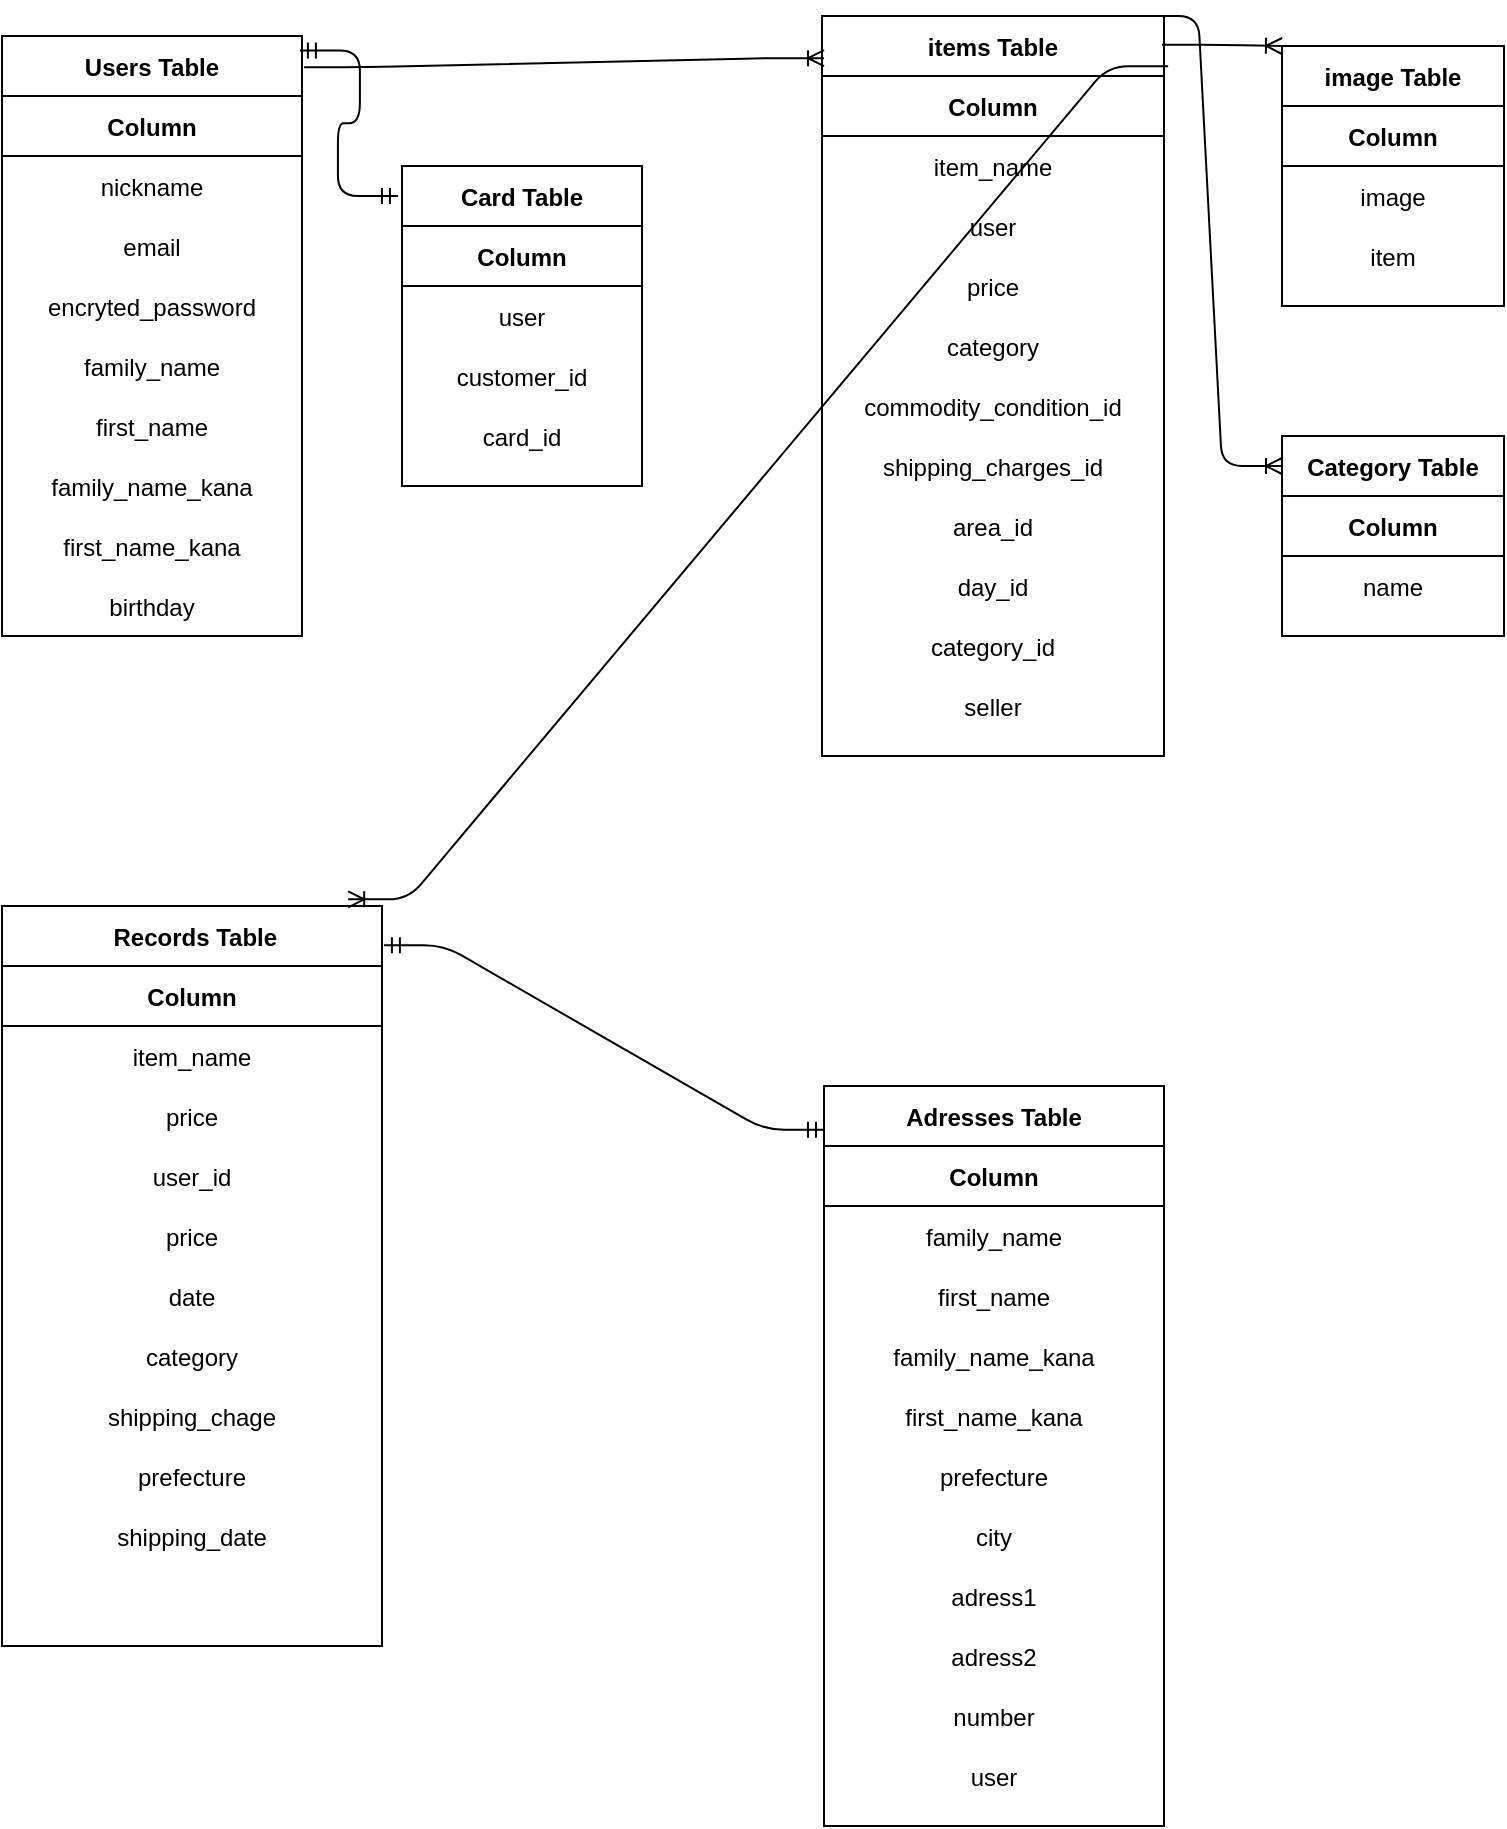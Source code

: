 <mxfile>
    <diagram id="PiIFHWH3_MtWsfshA156" name="ページ1">
        <mxGraphModel dx="924" dy="680" grid="1" gridSize="10" guides="1" tooltips="1" connect="1" arrows="1" fold="1" page="1" pageScale="1" pageWidth="827" pageHeight="1169" math="0" shadow="0">
            <root>
                <mxCell id="0"/>
                <mxCell id="1" parent="0"/>
                <mxCell id="56" value="Users Table" style="shape=table;startSize=30;container=1;collapsible=1;childLayout=tableLayout;fixedRows=1;rowLines=0;fontStyle=1;align=center;resizeLast=1;labelBorderColor=none;" parent="1" vertex="1">
                    <mxGeometry x="50" y="75" width="150" height="300" as="geometry"/>
                </mxCell>
                <mxCell id="57" value="" style="shape=partialRectangle;collapsible=0;dropTarget=0;pointerEvents=0;fillColor=none;top=0;left=0;bottom=1;right=0;points=[[0,0.5],[1,0.5]];portConstraint=eastwest;labelBorderColor=none;" parent="56" vertex="1">
                    <mxGeometry y="30" width="150" height="30" as="geometry"/>
                </mxCell>
                <mxCell id="58" value="Column" style="shape=partialRectangle;connectable=0;fillColor=none;top=0;left=0;bottom=0;right=0;fontStyle=1;overflow=hidden;labelBorderColor=none;" parent="57" vertex="1">
                    <mxGeometry width="150" height="30" as="geometry">
                        <mxRectangle width="150" height="30" as="alternateBounds"/>
                    </mxGeometry>
                </mxCell>
                <mxCell id="60" value="" style="shape=partialRectangle;collapsible=0;dropTarget=0;pointerEvents=0;fillColor=none;top=0;left=0;bottom=0;right=0;points=[[0,0.5],[1,0.5]];portConstraint=eastwest;labelBorderColor=none;" parent="56" vertex="1">
                    <mxGeometry y="60" width="150" height="30" as="geometry"/>
                </mxCell>
                <mxCell id="61" value="nickname" style="shape=partialRectangle;connectable=0;fillColor=none;top=0;left=0;bottom=0;right=0;editable=1;overflow=hidden;labelBorderColor=none;" parent="60" vertex="1">
                    <mxGeometry width="150" height="30" as="geometry">
                        <mxRectangle width="150" height="30" as="alternateBounds"/>
                    </mxGeometry>
                </mxCell>
                <mxCell id="63" value="" style="shape=partialRectangle;collapsible=0;dropTarget=0;pointerEvents=0;fillColor=none;top=0;left=0;bottom=0;right=0;points=[[0,0.5],[1,0.5]];portConstraint=eastwest;labelBorderColor=none;" parent="56" vertex="1">
                    <mxGeometry y="90" width="150" height="30" as="geometry"/>
                </mxCell>
                <mxCell id="64" value="email" style="shape=partialRectangle;connectable=0;fillColor=none;top=0;left=0;bottom=0;right=0;editable=1;overflow=hidden;labelBorderColor=none;" parent="63" vertex="1">
                    <mxGeometry width="150" height="30" as="geometry">
                        <mxRectangle width="150" height="30" as="alternateBounds"/>
                    </mxGeometry>
                </mxCell>
                <mxCell id="66" value="" style="shape=partialRectangle;collapsible=0;dropTarget=0;pointerEvents=0;fillColor=none;top=0;left=0;bottom=0;right=0;points=[[0,0.5],[1,0.5]];portConstraint=eastwest;labelBorderColor=none;" parent="56" vertex="1">
                    <mxGeometry y="120" width="150" height="30" as="geometry"/>
                </mxCell>
                <mxCell id="67" value="encryted_password" style="shape=partialRectangle;connectable=0;fillColor=none;top=0;left=0;bottom=0;right=0;editable=1;overflow=hidden;labelBorderColor=none;" parent="66" vertex="1">
                    <mxGeometry width="150" height="30" as="geometry">
                        <mxRectangle width="150" height="30" as="alternateBounds"/>
                    </mxGeometry>
                </mxCell>
                <mxCell id="71" style="shape=partialRectangle;collapsible=0;dropTarget=0;pointerEvents=0;fillColor=none;top=0;left=0;bottom=0;right=0;points=[[0,0.5],[1,0.5]];portConstraint=eastwest;labelBorderColor=none;" parent="56" vertex="1">
                    <mxGeometry y="150" width="150" height="30" as="geometry"/>
                </mxCell>
                <mxCell id="72" value="family_name" style="shape=partialRectangle;connectable=0;fillColor=none;top=0;left=0;bottom=0;right=0;editable=1;overflow=hidden;labelBorderColor=none;" parent="71" vertex="1">
                    <mxGeometry width="150" height="30" as="geometry">
                        <mxRectangle width="150" height="30" as="alternateBounds"/>
                    </mxGeometry>
                </mxCell>
                <mxCell id="73" style="shape=partialRectangle;collapsible=0;dropTarget=0;pointerEvents=0;fillColor=none;top=0;left=0;bottom=0;right=0;points=[[0,0.5],[1,0.5]];portConstraint=eastwest;labelBorderColor=none;" parent="56" vertex="1">
                    <mxGeometry y="180" width="150" height="30" as="geometry"/>
                </mxCell>
                <mxCell id="74" value="first_name" style="shape=partialRectangle;connectable=0;fillColor=none;top=0;left=0;bottom=0;right=0;editable=1;overflow=hidden;labelBorderColor=none;" parent="73" vertex="1">
                    <mxGeometry width="150" height="30" as="geometry">
                        <mxRectangle width="150" height="30" as="alternateBounds"/>
                    </mxGeometry>
                </mxCell>
                <mxCell id="75" style="shape=partialRectangle;collapsible=0;dropTarget=0;pointerEvents=0;fillColor=none;top=0;left=0;bottom=0;right=0;points=[[0,0.5],[1,0.5]];portConstraint=eastwest;labelBorderColor=none;" parent="56" vertex="1">
                    <mxGeometry y="210" width="150" height="30" as="geometry"/>
                </mxCell>
                <mxCell id="76" value="family_name_kana" style="shape=partialRectangle;connectable=0;fillColor=none;top=0;left=0;bottom=0;right=0;editable=1;overflow=hidden;labelBorderColor=none;" parent="75" vertex="1">
                    <mxGeometry width="150" height="30" as="geometry">
                        <mxRectangle width="150" height="30" as="alternateBounds"/>
                    </mxGeometry>
                </mxCell>
                <mxCell id="77" style="shape=partialRectangle;collapsible=0;dropTarget=0;pointerEvents=0;fillColor=none;top=0;left=0;bottom=0;right=0;points=[[0,0.5],[1,0.5]];portConstraint=eastwest;labelBorderColor=none;" parent="56" vertex="1">
                    <mxGeometry y="240" width="150" height="30" as="geometry"/>
                </mxCell>
                <mxCell id="78" value="first_name_kana" style="shape=partialRectangle;connectable=0;fillColor=none;top=0;left=0;bottom=0;right=0;editable=1;overflow=hidden;labelBorderColor=none;" parent="77" vertex="1">
                    <mxGeometry width="150" height="30" as="geometry">
                        <mxRectangle width="150" height="30" as="alternateBounds"/>
                    </mxGeometry>
                </mxCell>
                <mxCell id="79" style="shape=partialRectangle;collapsible=0;dropTarget=0;pointerEvents=0;fillColor=none;top=0;left=0;bottom=0;right=0;points=[[0,0.5],[1,0.5]];portConstraint=eastwest;labelBorderColor=none;" parent="56" vertex="1">
                    <mxGeometry y="270" width="150" height="30" as="geometry"/>
                </mxCell>
                <mxCell id="80" value="birthday" style="shape=partialRectangle;connectable=0;fillColor=none;top=0;left=0;bottom=0;right=0;editable=1;overflow=hidden;labelBorderColor=none;" parent="79" vertex="1">
                    <mxGeometry width="150" height="30" as="geometry">
                        <mxRectangle width="150" height="30" as="alternateBounds"/>
                    </mxGeometry>
                </mxCell>
                <mxCell id="85" value="items Table" style="shape=table;startSize=30;container=1;collapsible=1;childLayout=tableLayout;fixedRows=1;rowLines=0;fontStyle=1;align=center;resizeLast=1;labelBorderColor=none;" parent="1" vertex="1">
                    <mxGeometry x="460" y="65" width="171" height="370" as="geometry"/>
                </mxCell>
                <mxCell id="86" value="" style="shape=partialRectangle;collapsible=0;dropTarget=0;pointerEvents=0;fillColor=none;top=0;left=0;bottom=1;right=0;points=[[0,0.5],[1,0.5]];portConstraint=eastwest;labelBorderColor=none;" parent="85" vertex="1">
                    <mxGeometry y="30" width="171" height="30" as="geometry"/>
                </mxCell>
                <mxCell id="87" value="Column" style="shape=partialRectangle;connectable=0;fillColor=none;top=0;left=0;bottom=0;right=0;fontStyle=1;overflow=hidden;labelBorderColor=none;" parent="86" vertex="1">
                    <mxGeometry width="171" height="30" as="geometry">
                        <mxRectangle width="171" height="30" as="alternateBounds"/>
                    </mxGeometry>
                </mxCell>
                <mxCell id="89" value="" style="shape=partialRectangle;collapsible=0;dropTarget=0;pointerEvents=0;fillColor=none;top=0;left=0;bottom=0;right=0;points=[[0,0.5],[1,0.5]];portConstraint=eastwest;labelBorderColor=none;" parent="85" vertex="1">
                    <mxGeometry y="60" width="171" height="30" as="geometry"/>
                </mxCell>
                <mxCell id="90" value="item_name" style="shape=partialRectangle;connectable=0;fillColor=none;top=0;left=0;bottom=0;right=0;editable=1;overflow=hidden;labelBorderColor=none;" parent="89" vertex="1">
                    <mxGeometry width="171" height="30" as="geometry">
                        <mxRectangle width="171" height="30" as="alternateBounds"/>
                    </mxGeometry>
                </mxCell>
                <mxCell id="92" value="" style="shape=partialRectangle;collapsible=0;dropTarget=0;pointerEvents=0;fillColor=none;top=0;left=0;bottom=0;right=0;points=[[0,0.5],[1,0.5]];portConstraint=eastwest;labelBorderColor=none;" parent="85" vertex="1">
                    <mxGeometry y="90" width="171" height="30" as="geometry"/>
                </mxCell>
                <mxCell id="93" value="user" style="shape=partialRectangle;connectable=0;fillColor=none;top=0;left=0;bottom=0;right=0;editable=1;overflow=hidden;labelBorderColor=none;" parent="92" vertex="1">
                    <mxGeometry width="171" height="30" as="geometry">
                        <mxRectangle width="171" height="30" as="alternateBounds"/>
                    </mxGeometry>
                </mxCell>
                <mxCell id="95" value="" style="shape=partialRectangle;collapsible=0;dropTarget=0;pointerEvents=0;fillColor=none;top=0;left=0;bottom=0;right=0;points=[[0,0.5],[1,0.5]];portConstraint=eastwest;labelBorderColor=none;" parent="85" vertex="1">
                    <mxGeometry y="120" width="171" height="30" as="geometry"/>
                </mxCell>
                <mxCell id="96" value="price" style="shape=partialRectangle;connectable=0;fillColor=none;top=0;left=0;bottom=0;right=0;editable=1;overflow=hidden;labelBorderColor=none;" parent="95" vertex="1">
                    <mxGeometry width="171" height="30" as="geometry">
                        <mxRectangle width="171" height="30" as="alternateBounds"/>
                    </mxGeometry>
                </mxCell>
                <mxCell id="98" style="shape=partialRectangle;collapsible=0;dropTarget=0;pointerEvents=0;fillColor=none;top=0;left=0;bottom=0;right=0;points=[[0,0.5],[1,0.5]];portConstraint=eastwest;labelBorderColor=none;" parent="85" vertex="1">
                    <mxGeometry y="150" width="171" height="30" as="geometry"/>
                </mxCell>
                <mxCell id="99" value="category" style="shape=partialRectangle;connectable=0;fillColor=none;top=0;left=0;bottom=0;right=0;editable=1;overflow=hidden;labelBorderColor=none;" parent="98" vertex="1">
                    <mxGeometry width="171" height="30" as="geometry">
                        <mxRectangle width="171" height="30" as="alternateBounds"/>
                    </mxGeometry>
                </mxCell>
                <mxCell id="100" style="shape=partialRectangle;collapsible=0;dropTarget=0;pointerEvents=0;fillColor=none;top=0;left=0;bottom=0;right=0;points=[[0,0.5],[1,0.5]];portConstraint=eastwest;labelBorderColor=none;" parent="85" vertex="1">
                    <mxGeometry y="180" width="171" height="30" as="geometry"/>
                </mxCell>
                <mxCell id="101" value="commodity_condition_id" style="shape=partialRectangle;connectable=0;fillColor=none;top=0;left=0;bottom=0;right=0;editable=1;overflow=hidden;labelBorderColor=none;" parent="100" vertex="1">
                    <mxGeometry width="171" height="30" as="geometry">
                        <mxRectangle width="171" height="30" as="alternateBounds"/>
                    </mxGeometry>
                </mxCell>
                <mxCell id="227" style="shape=partialRectangle;collapsible=0;dropTarget=0;pointerEvents=0;fillColor=none;top=0;left=0;bottom=0;right=0;points=[[0,0.5],[1,0.5]];portConstraint=eastwest;labelBorderColor=none;" parent="85" vertex="1">
                    <mxGeometry y="210" width="171" height="30" as="geometry"/>
                </mxCell>
                <mxCell id="228" value="shipping_charges_id" style="shape=partialRectangle;connectable=0;fillColor=none;top=0;left=0;bottom=0;right=0;editable=1;overflow=hidden;labelBorderColor=none;" parent="227" vertex="1">
                    <mxGeometry width="171" height="30" as="geometry">
                        <mxRectangle width="171" height="30" as="alternateBounds"/>
                    </mxGeometry>
                </mxCell>
                <mxCell id="106" style="shape=partialRectangle;collapsible=0;dropTarget=0;pointerEvents=0;fillColor=none;top=0;left=0;bottom=0;right=0;points=[[0,0.5],[1,0.5]];portConstraint=eastwest;labelBorderColor=none;" parent="85" vertex="1">
                    <mxGeometry y="240" width="171" height="30" as="geometry"/>
                </mxCell>
                <mxCell id="107" value="area_id" style="shape=partialRectangle;connectable=0;fillColor=none;top=0;left=0;bottom=0;right=0;editable=1;overflow=hidden;labelBorderColor=none;" parent="106" vertex="1">
                    <mxGeometry width="171" height="30" as="geometry">
                        <mxRectangle width="171" height="30" as="alternateBounds"/>
                    </mxGeometry>
                </mxCell>
                <mxCell id="169" style="shape=partialRectangle;collapsible=0;dropTarget=0;pointerEvents=0;fillColor=none;top=0;left=0;bottom=0;right=0;points=[[0,0.5],[1,0.5]];portConstraint=eastwest;labelBorderColor=none;" parent="85" vertex="1">
                    <mxGeometry y="270" width="171" height="30" as="geometry"/>
                </mxCell>
                <mxCell id="170" value="day_id" style="shape=partialRectangle;connectable=0;fillColor=none;top=0;left=0;bottom=0;right=0;editable=1;overflow=hidden;labelBorderColor=none;" parent="169" vertex="1">
                    <mxGeometry width="171" height="30" as="geometry">
                        <mxRectangle width="171" height="30" as="alternateBounds"/>
                    </mxGeometry>
                </mxCell>
                <mxCell id="229" style="shape=partialRectangle;collapsible=0;dropTarget=0;pointerEvents=0;fillColor=none;top=0;left=0;bottom=0;right=0;points=[[0,0.5],[1,0.5]];portConstraint=eastwest;labelBorderColor=none;" parent="85" vertex="1">
                    <mxGeometry y="300" width="171" height="30" as="geometry"/>
                </mxCell>
                <mxCell id="230" value="category_id" style="shape=partialRectangle;connectable=0;fillColor=none;top=0;left=0;bottom=0;right=0;editable=1;overflow=hidden;labelBorderColor=none;" parent="229" vertex="1">
                    <mxGeometry width="171" height="30" as="geometry">
                        <mxRectangle width="171" height="30" as="alternateBounds"/>
                    </mxGeometry>
                </mxCell>
                <mxCell id="231" style="shape=partialRectangle;collapsible=0;dropTarget=0;pointerEvents=0;fillColor=none;top=0;left=0;bottom=0;right=0;points=[[0,0.5],[1,0.5]];portConstraint=eastwest;labelBorderColor=none;" parent="85" vertex="1">
                    <mxGeometry y="330" width="171" height="30" as="geometry"/>
                </mxCell>
                <mxCell id="232" value="seller" style="shape=partialRectangle;connectable=0;fillColor=none;top=0;left=0;bottom=0;right=0;editable=1;overflow=hidden;labelBorderColor=none;" parent="231" vertex="1">
                    <mxGeometry width="171" height="30" as="geometry">
                        <mxRectangle width="171" height="30" as="alternateBounds"/>
                    </mxGeometry>
                </mxCell>
                <mxCell id="108" value=" Records Table" style="shape=table;startSize=30;container=1;collapsible=1;childLayout=tableLayout;fixedRows=1;rowLines=0;fontStyle=1;align=center;resizeLast=1;labelBorderColor=none;" parent="1" vertex="1">
                    <mxGeometry x="50" y="510" width="190" height="370" as="geometry"/>
                </mxCell>
                <mxCell id="109" value="" style="shape=partialRectangle;collapsible=0;dropTarget=0;pointerEvents=0;fillColor=none;top=0;left=0;bottom=1;right=0;points=[[0,0.5],[1,0.5]];portConstraint=eastwest;labelBorderColor=none;" parent="108" vertex="1">
                    <mxGeometry y="30" width="190" height="30" as="geometry"/>
                </mxCell>
                <mxCell id="110" value="Column" style="shape=partialRectangle;connectable=0;fillColor=none;top=0;left=0;bottom=0;right=0;fontStyle=1;overflow=hidden;labelBorderColor=none;" parent="109" vertex="1">
                    <mxGeometry width="190" height="30" as="geometry">
                        <mxRectangle width="190" height="30" as="alternateBounds"/>
                    </mxGeometry>
                </mxCell>
                <mxCell id="112" value="" style="shape=partialRectangle;collapsible=0;dropTarget=0;pointerEvents=0;fillColor=none;top=0;left=0;bottom=0;right=0;points=[[0,0.5],[1,0.5]];portConstraint=eastwest;labelBorderColor=none;" parent="108" vertex="1">
                    <mxGeometry y="60" width="190" height="30" as="geometry"/>
                </mxCell>
                <mxCell id="113" value="item_name" style="shape=partialRectangle;connectable=0;fillColor=none;top=0;left=0;bottom=0;right=0;editable=1;overflow=hidden;labelBorderColor=none;" parent="112" vertex="1">
                    <mxGeometry width="190" height="30" as="geometry">
                        <mxRectangle width="190" height="30" as="alternateBounds"/>
                    </mxGeometry>
                </mxCell>
                <mxCell id="115" value="" style="shape=partialRectangle;collapsible=0;dropTarget=0;pointerEvents=0;fillColor=none;top=0;left=0;bottom=0;right=0;points=[[0,0.5],[1,0.5]];portConstraint=eastwest;labelBorderColor=none;" parent="108" vertex="1">
                    <mxGeometry y="90" width="190" height="30" as="geometry"/>
                </mxCell>
                <mxCell id="116" value="price" style="shape=partialRectangle;connectable=0;fillColor=none;top=0;left=0;bottom=0;right=0;editable=1;overflow=hidden;labelBorderColor=none;" parent="115" vertex="1">
                    <mxGeometry width="190" height="30" as="geometry">
                        <mxRectangle width="190" height="30" as="alternateBounds"/>
                    </mxGeometry>
                </mxCell>
                <mxCell id="118" value="" style="shape=partialRectangle;collapsible=0;dropTarget=0;pointerEvents=0;fillColor=none;top=0;left=0;bottom=0;right=0;points=[[0,0.5],[1,0.5]];portConstraint=eastwest;labelBorderColor=none;" parent="108" vertex="1">
                    <mxGeometry y="120" width="190" height="30" as="geometry"/>
                </mxCell>
                <mxCell id="119" value="user_id" style="shape=partialRectangle;connectable=0;fillColor=none;top=0;left=0;bottom=0;right=0;editable=1;overflow=hidden;labelBorderColor=none;" parent="118" vertex="1">
                    <mxGeometry width="190" height="30" as="geometry">
                        <mxRectangle width="190" height="30" as="alternateBounds"/>
                    </mxGeometry>
                </mxCell>
                <mxCell id="193" style="shape=partialRectangle;collapsible=0;dropTarget=0;pointerEvents=0;fillColor=none;top=0;left=0;bottom=0;right=0;points=[[0,0.5],[1,0.5]];portConstraint=eastwest;labelBorderColor=none;" parent="108" vertex="1">
                    <mxGeometry y="150" width="190" height="30" as="geometry"/>
                </mxCell>
                <mxCell id="194" value="price" style="shape=partialRectangle;connectable=0;fillColor=none;top=0;left=0;bottom=0;right=0;editable=1;overflow=hidden;labelBorderColor=none;" parent="193" vertex="1">
                    <mxGeometry width="190" height="30" as="geometry">
                        <mxRectangle width="190" height="30" as="alternateBounds"/>
                    </mxGeometry>
                </mxCell>
                <mxCell id="125" style="shape=partialRectangle;collapsible=0;dropTarget=0;pointerEvents=0;fillColor=none;top=0;left=0;bottom=0;right=0;points=[[0,0.5],[1,0.5]];portConstraint=eastwest;labelBorderColor=none;" parent="108" vertex="1">
                    <mxGeometry y="180" width="190" height="30" as="geometry"/>
                </mxCell>
                <mxCell id="126" value="date" style="shape=partialRectangle;connectable=0;fillColor=none;top=0;left=0;bottom=0;right=0;editable=1;overflow=hidden;labelBorderColor=none;" parent="125" vertex="1">
                    <mxGeometry width="190" height="30" as="geometry">
                        <mxRectangle width="190" height="30" as="alternateBounds"/>
                    </mxGeometry>
                </mxCell>
                <mxCell id="128" style="shape=partialRectangle;collapsible=0;dropTarget=0;pointerEvents=0;fillColor=none;top=0;left=0;bottom=0;right=0;points=[[0,0.5],[1,0.5]];portConstraint=eastwest;labelBorderColor=none;" parent="108" vertex="1">
                    <mxGeometry y="210" width="190" height="30" as="geometry"/>
                </mxCell>
                <mxCell id="129" value="category" style="shape=partialRectangle;connectable=0;fillColor=none;top=0;left=0;bottom=0;right=0;editable=1;overflow=hidden;labelBorderColor=none;" parent="128" vertex="1">
                    <mxGeometry width="190" height="30" as="geometry">
                        <mxRectangle width="190" height="30" as="alternateBounds"/>
                    </mxGeometry>
                </mxCell>
                <mxCell id="130" style="shape=partialRectangle;collapsible=0;dropTarget=0;pointerEvents=0;fillColor=none;top=0;left=0;bottom=0;right=0;points=[[0,0.5],[1,0.5]];portConstraint=eastwest;labelBorderColor=none;" parent="108" vertex="1">
                    <mxGeometry y="240" width="190" height="30" as="geometry"/>
                </mxCell>
                <mxCell id="131" value="shipping_chage" style="shape=partialRectangle;connectable=0;fillColor=none;top=0;left=0;bottom=0;right=0;editable=1;overflow=hidden;labelBorderColor=none;" parent="130" vertex="1">
                    <mxGeometry width="190" height="30" as="geometry">
                        <mxRectangle width="190" height="30" as="alternateBounds"/>
                    </mxGeometry>
                </mxCell>
                <mxCell id="132" style="shape=partialRectangle;collapsible=0;dropTarget=0;pointerEvents=0;fillColor=none;top=0;left=0;bottom=0;right=0;points=[[0,0.5],[1,0.5]];portConstraint=eastwest;labelBorderColor=none;" parent="108" vertex="1">
                    <mxGeometry y="270" width="190" height="30" as="geometry"/>
                </mxCell>
                <mxCell id="133" value="prefecture" style="shape=partialRectangle;connectable=0;fillColor=none;top=0;left=0;bottom=0;right=0;editable=1;overflow=hidden;labelBorderColor=none;" parent="132" vertex="1">
                    <mxGeometry width="190" height="30" as="geometry">
                        <mxRectangle width="190" height="30" as="alternateBounds"/>
                    </mxGeometry>
                </mxCell>
                <mxCell id="134" style="shape=partialRectangle;collapsible=0;dropTarget=0;pointerEvents=0;fillColor=none;top=0;left=0;bottom=0;right=0;points=[[0,0.5],[1,0.5]];portConstraint=eastwest;labelBorderColor=none;" parent="108" vertex="1">
                    <mxGeometry y="300" width="190" height="30" as="geometry"/>
                </mxCell>
                <mxCell id="135" value="shipping_date" style="shape=partialRectangle;connectable=0;fillColor=none;top=0;left=0;bottom=0;right=0;editable=1;overflow=hidden;labelBorderColor=none;" parent="134" vertex="1">
                    <mxGeometry width="190" height="30" as="geometry">
                        <mxRectangle width="190" height="30" as="alternateBounds"/>
                    </mxGeometry>
                </mxCell>
                <mxCell id="136" style="shape=partialRectangle;collapsible=0;dropTarget=0;pointerEvents=0;fillColor=none;top=0;left=0;bottom=0;right=0;points=[[0,0.5],[1,0.5]];portConstraint=eastwest;labelBorderColor=none;" parent="108" vertex="1">
                    <mxGeometry y="330" width="190" height="30" as="geometry"/>
                </mxCell>
                <mxCell id="137" style="shape=partialRectangle;connectable=0;fillColor=none;top=0;left=0;bottom=0;right=0;editable=1;overflow=hidden;labelBorderColor=none;" parent="136" vertex="1">
                    <mxGeometry width="190" height="30" as="geometry">
                        <mxRectangle width="190" height="30" as="alternateBounds"/>
                    </mxGeometry>
                </mxCell>
                <mxCell id="138" value="Adresses Table" style="shape=table;startSize=30;container=1;collapsible=1;childLayout=tableLayout;fixedRows=1;rowLines=0;fontStyle=1;align=center;resizeLast=1;labelBorderColor=none;" parent="1" vertex="1">
                    <mxGeometry x="461" y="600" width="170" height="370" as="geometry"/>
                </mxCell>
                <mxCell id="139" value="" style="shape=partialRectangle;collapsible=0;dropTarget=0;pointerEvents=0;fillColor=none;top=0;left=0;bottom=1;right=0;points=[[0,0.5],[1,0.5]];portConstraint=eastwest;labelBorderColor=none;" parent="138" vertex="1">
                    <mxGeometry y="30" width="170" height="30" as="geometry"/>
                </mxCell>
                <mxCell id="140" value="Column" style="shape=partialRectangle;connectable=0;fillColor=none;top=0;left=0;bottom=0;right=0;fontStyle=1;overflow=hidden;labelBorderColor=none;" parent="139" vertex="1">
                    <mxGeometry width="170" height="30" as="geometry">
                        <mxRectangle width="170" height="30" as="alternateBounds"/>
                    </mxGeometry>
                </mxCell>
                <mxCell id="142" value="" style="shape=partialRectangle;collapsible=0;dropTarget=0;pointerEvents=0;fillColor=none;top=0;left=0;bottom=0;right=0;points=[[0,0.5],[1,0.5]];portConstraint=eastwest;labelBorderColor=none;" parent="138" vertex="1">
                    <mxGeometry y="60" width="170" height="30" as="geometry"/>
                </mxCell>
                <mxCell id="143" value="family_name" style="shape=partialRectangle;connectable=0;fillColor=none;top=0;left=0;bottom=0;right=0;editable=1;overflow=hidden;labelBorderColor=none;" parent="142" vertex="1">
                    <mxGeometry width="170" height="30" as="geometry">
                        <mxRectangle width="170" height="30" as="alternateBounds"/>
                    </mxGeometry>
                </mxCell>
                <mxCell id="145" value="" style="shape=partialRectangle;collapsible=0;dropTarget=0;pointerEvents=0;fillColor=none;top=0;left=0;bottom=0;right=0;points=[[0,0.5],[1,0.5]];portConstraint=eastwest;labelBorderColor=none;" parent="138" vertex="1">
                    <mxGeometry y="90" width="170" height="30" as="geometry"/>
                </mxCell>
                <mxCell id="146" value="first_name" style="shape=partialRectangle;connectable=0;fillColor=none;top=0;left=0;bottom=0;right=0;editable=1;overflow=hidden;labelBorderColor=none;" parent="145" vertex="1">
                    <mxGeometry width="170" height="30" as="geometry">
                        <mxRectangle width="170" height="30" as="alternateBounds"/>
                    </mxGeometry>
                </mxCell>
                <mxCell id="148" value="" style="shape=partialRectangle;collapsible=0;dropTarget=0;pointerEvents=0;fillColor=none;top=0;left=0;bottom=0;right=0;points=[[0,0.5],[1,0.5]];portConstraint=eastwest;labelBorderColor=none;" parent="138" vertex="1">
                    <mxGeometry y="120" width="170" height="30" as="geometry"/>
                </mxCell>
                <mxCell id="149" value="family_name_kana" style="shape=partialRectangle;connectable=0;fillColor=none;top=0;left=0;bottom=0;right=0;editable=1;overflow=hidden;labelBorderColor=none;" parent="148" vertex="1">
                    <mxGeometry width="170" height="30" as="geometry">
                        <mxRectangle width="170" height="30" as="alternateBounds"/>
                    </mxGeometry>
                </mxCell>
                <mxCell id="155" style="shape=partialRectangle;collapsible=0;dropTarget=0;pointerEvents=0;fillColor=none;top=0;left=0;bottom=0;right=0;points=[[0,0.5],[1,0.5]];portConstraint=eastwest;labelBorderColor=none;" parent="138" vertex="1">
                    <mxGeometry y="150" width="170" height="30" as="geometry"/>
                </mxCell>
                <mxCell id="156" value="first_name_kana" style="shape=partialRectangle;connectable=0;fillColor=none;top=0;left=0;bottom=0;right=0;editable=1;overflow=hidden;labelBorderColor=none;" parent="155" vertex="1">
                    <mxGeometry width="170" height="30" as="geometry">
                        <mxRectangle width="170" height="30" as="alternateBounds"/>
                    </mxGeometry>
                </mxCell>
                <mxCell id="157" style="shape=partialRectangle;collapsible=0;dropTarget=0;pointerEvents=0;fillColor=none;top=0;left=0;bottom=0;right=0;points=[[0,0.5],[1,0.5]];portConstraint=eastwest;labelBorderColor=none;" parent="138" vertex="1">
                    <mxGeometry y="180" width="170" height="30" as="geometry"/>
                </mxCell>
                <mxCell id="158" value="prefecture" style="shape=partialRectangle;connectable=0;fillColor=none;top=0;left=0;bottom=0;right=0;editable=1;overflow=hidden;labelBorderColor=none;" parent="157" vertex="1">
                    <mxGeometry width="170" height="30" as="geometry">
                        <mxRectangle width="170" height="30" as="alternateBounds"/>
                    </mxGeometry>
                </mxCell>
                <mxCell id="159" style="shape=partialRectangle;collapsible=0;dropTarget=0;pointerEvents=0;fillColor=none;top=0;left=0;bottom=0;right=0;points=[[0,0.5],[1,0.5]];portConstraint=eastwest;labelBorderColor=none;" parent="138" vertex="1">
                    <mxGeometry y="210" width="170" height="30" as="geometry"/>
                </mxCell>
                <mxCell id="160" value="city" style="shape=partialRectangle;connectable=0;fillColor=none;top=0;left=0;bottom=0;right=0;editable=1;overflow=hidden;labelBorderColor=none;" parent="159" vertex="1">
                    <mxGeometry width="170" height="30" as="geometry">
                        <mxRectangle width="170" height="30" as="alternateBounds"/>
                    </mxGeometry>
                </mxCell>
                <mxCell id="161" style="shape=partialRectangle;collapsible=0;dropTarget=0;pointerEvents=0;fillColor=none;top=0;left=0;bottom=0;right=0;points=[[0,0.5],[1,0.5]];portConstraint=eastwest;labelBorderColor=none;" parent="138" vertex="1">
                    <mxGeometry y="240" width="170" height="30" as="geometry"/>
                </mxCell>
                <mxCell id="162" value="adress1" style="shape=partialRectangle;connectable=0;fillColor=none;top=0;left=0;bottom=0;right=0;editable=1;overflow=hidden;labelBorderColor=none;" parent="161" vertex="1">
                    <mxGeometry width="170" height="30" as="geometry">
                        <mxRectangle width="170" height="30" as="alternateBounds"/>
                    </mxGeometry>
                </mxCell>
                <mxCell id="163" style="shape=partialRectangle;collapsible=0;dropTarget=0;pointerEvents=0;fillColor=none;top=0;left=0;bottom=0;right=0;points=[[0,0.5],[1,0.5]];portConstraint=eastwest;labelBorderColor=none;" parent="138" vertex="1">
                    <mxGeometry y="270" width="170" height="30" as="geometry"/>
                </mxCell>
                <mxCell id="164" value="adress2" style="shape=partialRectangle;connectable=0;fillColor=none;top=0;left=0;bottom=0;right=0;editable=1;overflow=hidden;labelBorderColor=none;" parent="163" vertex="1">
                    <mxGeometry width="170" height="30" as="geometry">
                        <mxRectangle width="170" height="30" as="alternateBounds"/>
                    </mxGeometry>
                </mxCell>
                <mxCell id="165" style="shape=partialRectangle;collapsible=0;dropTarget=0;pointerEvents=0;fillColor=none;top=0;left=0;bottom=0;right=0;points=[[0,0.5],[1,0.5]];portConstraint=eastwest;labelBorderColor=none;" parent="138" vertex="1">
                    <mxGeometry y="300" width="170" height="30" as="geometry"/>
                </mxCell>
                <mxCell id="166" value="number" style="shape=partialRectangle;connectable=0;fillColor=none;top=0;left=0;bottom=0;right=0;editable=1;overflow=hidden;labelBorderColor=none;" parent="165" vertex="1">
                    <mxGeometry width="170" height="30" as="geometry">
                        <mxRectangle width="170" height="30" as="alternateBounds"/>
                    </mxGeometry>
                </mxCell>
                <mxCell id="195" style="shape=partialRectangle;collapsible=0;dropTarget=0;pointerEvents=0;fillColor=none;top=0;left=0;bottom=0;right=0;points=[[0,0.5],[1,0.5]];portConstraint=eastwest;labelBorderColor=none;" parent="138" vertex="1">
                    <mxGeometry y="330" width="170" height="30" as="geometry"/>
                </mxCell>
                <mxCell id="196" value="user" style="shape=partialRectangle;connectable=0;fillColor=none;top=0;left=0;bottom=0;right=0;editable=1;overflow=hidden;labelBorderColor=none;" parent="195" vertex="1">
                    <mxGeometry width="170" height="30" as="geometry">
                        <mxRectangle width="170" height="30" as="alternateBounds"/>
                    </mxGeometry>
                </mxCell>
                <mxCell id="167" value="" style="edgeStyle=entityRelationEdgeStyle;fontSize=12;html=1;endArrow=ERoneToMany;exitX=1.007;exitY=0.052;exitDx=0;exitDy=0;exitPerimeter=0;entryX=0.006;entryY=0.057;entryDx=0;entryDy=0;entryPerimeter=0;" parent="1" source="56" target="85" edge="1">
                    <mxGeometry width="100" height="100" relative="1" as="geometry">
                        <mxPoint x="210" y="250" as="sourcePoint"/>
                        <mxPoint x="470" y="155" as="targetPoint"/>
                    </mxGeometry>
                </mxCell>
                <mxCell id="171" value="" style="edgeStyle=entityRelationEdgeStyle;fontSize=12;html=1;endArrow=ERmandOne;startArrow=ERmandOne;entryX=0;entryY=0.059;entryDx=0;entryDy=0;entryPerimeter=0;exitX=1.005;exitY=0.053;exitDx=0;exitDy=0;exitPerimeter=0;" parent="1" source="108" target="138" edge="1">
                    <mxGeometry width="100" height="100" relative="1" as="geometry">
                        <mxPoint x="274" y="570" as="sourcePoint"/>
                        <mxPoint x="410" y="560" as="targetPoint"/>
                    </mxGeometry>
                </mxCell>
                <mxCell id="174" value="" style="edgeStyle=entityRelationEdgeStyle;fontSize=12;html=1;endArrow=ERoneToMany;exitX=1.012;exitY=0.068;exitDx=0;exitDy=0;exitPerimeter=0;entryX=0.911;entryY=-0.009;entryDx=0;entryDy=0;entryPerimeter=0;" parent="1" source="85" target="108" edge="1">
                    <mxGeometry width="100" height="100" relative="1" as="geometry">
                        <mxPoint x="410" y="40" as="sourcePoint"/>
                        <mxPoint x="320" y="460" as="targetPoint"/>
                    </mxGeometry>
                </mxCell>
                <mxCell id="175" value="Card Table" style="shape=table;startSize=30;container=1;collapsible=1;childLayout=tableLayout;fixedRows=1;rowLines=0;fontStyle=1;align=center;resizeLast=1;labelBorderColor=none;" parent="1" vertex="1">
                    <mxGeometry x="250" y="140" width="120" height="160" as="geometry"/>
                </mxCell>
                <mxCell id="176" value="" style="shape=partialRectangle;collapsible=0;dropTarget=0;pointerEvents=0;fillColor=none;top=0;left=0;bottom=1;right=0;points=[[0,0.5],[1,0.5]];portConstraint=eastwest;labelBorderColor=none;" parent="175" vertex="1">
                    <mxGeometry y="30" width="120" height="30" as="geometry"/>
                </mxCell>
                <mxCell id="177" value="Column" style="shape=partialRectangle;connectable=0;fillColor=none;top=0;left=0;bottom=0;right=0;fontStyle=1;overflow=hidden;labelBorderColor=none;" parent="176" vertex="1">
                    <mxGeometry width="120" height="30" as="geometry">
                        <mxRectangle width="120" height="30" as="alternateBounds"/>
                    </mxGeometry>
                </mxCell>
                <mxCell id="179" value="" style="shape=partialRectangle;collapsible=0;dropTarget=0;pointerEvents=0;fillColor=none;top=0;left=0;bottom=0;right=0;points=[[0,0.5],[1,0.5]];portConstraint=eastwest;labelBorderColor=none;" parent="175" vertex="1">
                    <mxGeometry y="60" width="120" height="30" as="geometry"/>
                </mxCell>
                <mxCell id="180" value="user" style="shape=partialRectangle;connectable=0;fillColor=none;top=0;left=0;bottom=0;right=0;editable=1;overflow=hidden;labelBorderColor=none;" parent="179" vertex="1">
                    <mxGeometry width="120" height="30" as="geometry">
                        <mxRectangle width="120" height="30" as="alternateBounds"/>
                    </mxGeometry>
                </mxCell>
                <mxCell id="182" value="" style="shape=partialRectangle;collapsible=0;dropTarget=0;pointerEvents=0;fillColor=none;top=0;left=0;bottom=0;right=0;points=[[0,0.5],[1,0.5]];portConstraint=eastwest;labelBorderColor=none;" parent="175" vertex="1">
                    <mxGeometry y="90" width="120" height="30" as="geometry"/>
                </mxCell>
                <mxCell id="183" value="customer_id" style="shape=partialRectangle;connectable=0;fillColor=none;top=0;left=0;bottom=0;right=0;editable=1;overflow=hidden;labelBorderColor=none;" parent="182" vertex="1">
                    <mxGeometry width="120" height="30" as="geometry">
                        <mxRectangle width="120" height="30" as="alternateBounds"/>
                    </mxGeometry>
                </mxCell>
                <mxCell id="185" value="" style="shape=partialRectangle;collapsible=0;dropTarget=0;pointerEvents=0;fillColor=none;top=0;left=0;bottom=0;right=0;points=[[0,0.5],[1,0.5]];portConstraint=eastwest;labelBorderColor=none;" parent="175" vertex="1">
                    <mxGeometry y="120" width="120" height="30" as="geometry"/>
                </mxCell>
                <mxCell id="186" value="card_id" style="shape=partialRectangle;connectable=0;fillColor=none;top=0;left=0;bottom=0;right=0;editable=1;overflow=hidden;labelBorderColor=none;" parent="185" vertex="1">
                    <mxGeometry width="120" height="30" as="geometry">
                        <mxRectangle width="120" height="30" as="alternateBounds"/>
                    </mxGeometry>
                </mxCell>
                <mxCell id="192" value="" style="edgeStyle=entityRelationEdgeStyle;fontSize=12;html=1;endArrow=ERmandOne;startArrow=ERmandOne;exitX=0.993;exitY=0.024;exitDx=0;exitDy=0;exitPerimeter=0;entryX=-0.017;entryY=0.094;entryDx=0;entryDy=0;entryPerimeter=0;" parent="1" source="56" target="175" edge="1">
                    <mxGeometry width="100" height="100" relative="1" as="geometry">
                        <mxPoint x="314" y="330" as="sourcePoint"/>
                        <mxPoint x="414" y="230" as="targetPoint"/>
                    </mxGeometry>
                </mxCell>
                <mxCell id="197" value="Category Table" style="shape=table;startSize=30;container=1;collapsible=1;childLayout=tableLayout;fixedRows=1;rowLines=0;fontStyle=1;align=center;resizeLast=1;labelBorderColor=none;" parent="1" vertex="1">
                    <mxGeometry x="690" y="275" width="111" height="100" as="geometry"/>
                </mxCell>
                <mxCell id="198" value="" style="shape=partialRectangle;collapsible=0;dropTarget=0;pointerEvents=0;fillColor=none;top=0;left=0;bottom=1;right=0;points=[[0,0.5],[1,0.5]];portConstraint=eastwest;labelBorderColor=none;" parent="197" vertex="1">
                    <mxGeometry y="30" width="111" height="30" as="geometry"/>
                </mxCell>
                <mxCell id="210" value="Column" style="shape=partialRectangle;connectable=0;fillColor=none;top=0;left=0;bottom=0;right=0;fontStyle=1;overflow=hidden;labelBorderColor=none;" parent="198" vertex="1">
                    <mxGeometry width="111" height="30" as="geometry">
                        <mxRectangle width="111" height="30" as="alternateBounds"/>
                    </mxGeometry>
                </mxCell>
                <mxCell id="201" value="" style="shape=partialRectangle;collapsible=0;dropTarget=0;pointerEvents=0;fillColor=none;top=0;left=0;bottom=0;right=0;points=[[0,0.5],[1,0.5]];portConstraint=eastwest;labelBorderColor=none;" parent="197" vertex="1">
                    <mxGeometry y="60" width="111" height="30" as="geometry"/>
                </mxCell>
                <mxCell id="211" value="name" style="shape=partialRectangle;connectable=0;fillColor=none;top=0;left=0;bottom=0;right=0;editable=1;overflow=hidden;labelBorderColor=none;" parent="201" vertex="1">
                    <mxGeometry width="111" height="30" as="geometry">
                        <mxRectangle width="111" height="30" as="alternateBounds"/>
                    </mxGeometry>
                </mxCell>
                <mxCell id="218" value="image Table" style="shape=table;startSize=30;container=1;collapsible=1;childLayout=tableLayout;fixedRows=1;rowLines=0;fontStyle=1;align=center;resizeLast=1;labelBorderColor=none;" parent="1" vertex="1">
                    <mxGeometry x="690" y="80" width="111" height="130" as="geometry"/>
                </mxCell>
                <mxCell id="219" value="" style="shape=partialRectangle;collapsible=0;dropTarget=0;pointerEvents=0;fillColor=none;top=0;left=0;bottom=1;right=0;points=[[0,0.5],[1,0.5]];portConstraint=eastwest;labelBorderColor=none;" parent="218" vertex="1">
                    <mxGeometry y="30" width="111" height="30" as="geometry"/>
                </mxCell>
                <mxCell id="220" value="Column" style="shape=partialRectangle;connectable=0;fillColor=none;top=0;left=0;bottom=0;right=0;fontStyle=1;overflow=hidden;labelBorderColor=none;" parent="219" vertex="1">
                    <mxGeometry width="111" height="30" as="geometry">
                        <mxRectangle width="111" height="30" as="alternateBounds"/>
                    </mxGeometry>
                </mxCell>
                <mxCell id="221" value="" style="shape=partialRectangle;collapsible=0;dropTarget=0;pointerEvents=0;fillColor=none;top=0;left=0;bottom=0;right=0;points=[[0,0.5],[1,0.5]];portConstraint=eastwest;labelBorderColor=none;" parent="218" vertex="1">
                    <mxGeometry y="60" width="111" height="30" as="geometry"/>
                </mxCell>
                <mxCell id="222" value="image" style="shape=partialRectangle;connectable=0;fillColor=none;top=0;left=0;bottom=0;right=0;editable=1;overflow=hidden;labelBorderColor=none;" parent="221" vertex="1">
                    <mxGeometry width="111" height="30" as="geometry">
                        <mxRectangle width="111" height="30" as="alternateBounds"/>
                    </mxGeometry>
                </mxCell>
                <mxCell id="223" style="shape=partialRectangle;collapsible=0;dropTarget=0;pointerEvents=0;fillColor=none;top=0;left=0;bottom=0;right=0;points=[[0,0.5],[1,0.5]];portConstraint=eastwest;labelBorderColor=none;" parent="218" vertex="1">
                    <mxGeometry y="90" width="111" height="30" as="geometry"/>
                </mxCell>
                <mxCell id="224" value="item" style="shape=partialRectangle;connectable=0;fillColor=none;top=0;left=0;bottom=0;right=0;editable=1;overflow=hidden;labelBorderColor=none;" parent="223" vertex="1">
                    <mxGeometry width="111" height="30" as="geometry">
                        <mxRectangle width="111" height="30" as="alternateBounds"/>
                    </mxGeometry>
                </mxCell>
                <mxCell id="225" value="" style="edgeStyle=entityRelationEdgeStyle;fontSize=12;html=1;endArrow=ERoneToMany;exitX=0.925;exitY=0;exitDx=0;exitDy=0;exitPerimeter=0;" parent="1" source="85" edge="1">
                    <mxGeometry width="100" height="100" relative="1" as="geometry">
                        <mxPoint x="590" y="390" as="sourcePoint"/>
                        <mxPoint x="690" y="290" as="targetPoint"/>
                    </mxGeometry>
                </mxCell>
                <mxCell id="226" value="" style="edgeStyle=entityRelationEdgeStyle;fontSize=12;html=1;endArrow=ERoneToMany;exitX=0.994;exitY=0.039;exitDx=0;exitDy=0;exitPerimeter=0;entryX=0;entryY=0;entryDx=0;entryDy=0;" parent="1" source="85" target="218" edge="1">
                    <mxGeometry width="100" height="100" relative="1" as="geometry">
                        <mxPoint x="300" y="430" as="sourcePoint"/>
                        <mxPoint x="400" y="330" as="targetPoint"/>
                    </mxGeometry>
                </mxCell>
            </root>
        </mxGraphModel>
    </diagram>
    <diagram id="YQ_dHW2g_E2ifp-_zoH1" name="ページ2">
        <mxGraphModel dx="1320" dy="971" grid="1" gridSize="10" guides="1" tooltips="1" connect="1" arrows="1" fold="1" page="1" pageScale="1" pageWidth="827" pageHeight="1169" math="0" shadow="0">
            <root>
                <mxCell id="nu-pBfRG0AbnCJ4VXC4w-0"/>
                <mxCell id="nu-pBfRG0AbnCJ4VXC4w-1" parent="nu-pBfRG0AbnCJ4VXC4w-0"/>
                <mxCell id="LceplX1KMcFDe-5idcY_-0" value="items Table" style="shape=table;startSize=30;container=1;collapsible=1;childLayout=tableLayout;fixedRows=1;rowLines=0;fontStyle=1;align=center;resizeLast=1;labelBorderColor=none;" parent="nu-pBfRG0AbnCJ4VXC4w-1" vertex="1">
                    <mxGeometry x="460" y="65" width="171" height="340" as="geometry"/>
                </mxCell>
                <mxCell id="LceplX1KMcFDe-5idcY_-1" value="" style="shape=partialRectangle;collapsible=0;dropTarget=0;pointerEvents=0;fillColor=none;top=0;left=0;bottom=1;right=0;points=[[0,0.5],[1,0.5]];portConstraint=eastwest;labelBorderColor=none;" parent="LceplX1KMcFDe-5idcY_-0" vertex="1">
                    <mxGeometry y="30" width="171" height="30" as="geometry"/>
                </mxCell>
                <mxCell id="LceplX1KMcFDe-5idcY_-2" value="Column" style="shape=partialRectangle;connectable=0;fillColor=none;top=0;left=0;bottom=0;right=0;fontStyle=1;overflow=hidden;labelBorderColor=none;" parent="LceplX1KMcFDe-5idcY_-1" vertex="1">
                    <mxGeometry width="171" height="30" as="geometry">
                        <mxRectangle width="171" height="30" as="alternateBounds"/>
                    </mxGeometry>
                </mxCell>
                <mxCell id="AoZJln5uFDWfGOoYYiee-0" style="shape=partialRectangle;collapsible=0;dropTarget=0;pointerEvents=0;fillColor=none;top=0;left=0;bottom=0;right=0;points=[[0,0.5],[1,0.5]];portConstraint=eastwest;labelBorderColor=none;" vertex="1" parent="LceplX1KMcFDe-5idcY_-0">
                    <mxGeometry y="60" width="171" height="30" as="geometry"/>
                </mxCell>
                <mxCell id="AoZJln5uFDWfGOoYYiee-1" value="item" style="shape=partialRectangle;connectable=0;fillColor=none;top=0;left=0;bottom=0;right=0;editable=1;overflow=hidden;labelBorderColor=none;" vertex="1" parent="AoZJln5uFDWfGOoYYiee-0">
                    <mxGeometry width="171" height="30" as="geometry">
                        <mxRectangle width="171" height="30" as="alternateBounds"/>
                    </mxGeometry>
                </mxCell>
                <mxCell id="LceplX1KMcFDe-5idcY_-5" value="" style="shape=partialRectangle;collapsible=0;dropTarget=0;pointerEvents=0;fillColor=none;top=0;left=0;bottom=0;right=0;points=[[0,0.5],[1,0.5]];portConstraint=eastwest;labelBorderColor=none;" parent="LceplX1KMcFDe-5idcY_-0" vertex="1">
                    <mxGeometry y="90" width="171" height="30" as="geometry"/>
                </mxCell>
                <mxCell id="LceplX1KMcFDe-5idcY_-6" value="explanation" style="shape=partialRectangle;connectable=0;fillColor=none;top=0;left=0;bottom=0;right=0;editable=1;overflow=hidden;labelBorderColor=none;" parent="LceplX1KMcFDe-5idcY_-5" vertex="1">
                    <mxGeometry width="171" height="30" as="geometry">
                        <mxRectangle width="171" height="30" as="alternateBounds"/>
                    </mxGeometry>
                </mxCell>
                <mxCell id="LceplX1KMcFDe-5idcY_-7" value="" style="shape=partialRectangle;collapsible=0;dropTarget=0;pointerEvents=0;fillColor=none;top=0;left=0;bottom=0;right=0;points=[[0,0.5],[1,0.5]];portConstraint=eastwest;labelBorderColor=none;" parent="LceplX1KMcFDe-5idcY_-0" vertex="1">
                    <mxGeometry y="120" width="171" height="30" as="geometry"/>
                </mxCell>
                <mxCell id="LceplX1KMcFDe-5idcY_-8" value="detail_category_id" style="shape=partialRectangle;connectable=0;fillColor=none;top=0;left=0;bottom=0;right=0;editable=1;overflow=hidden;labelBorderColor=none;" parent="LceplX1KMcFDe-5idcY_-7" vertex="1">
                    <mxGeometry width="171" height="30" as="geometry">
                        <mxRectangle width="171" height="30" as="alternateBounds"/>
                    </mxGeometry>
                </mxCell>
                <mxCell id="LceplX1KMcFDe-5idcY_-9" style="shape=partialRectangle;collapsible=0;dropTarget=0;pointerEvents=0;fillColor=none;top=0;left=0;bottom=0;right=0;points=[[0,0.5],[1,0.5]];portConstraint=eastwest;labelBorderColor=none;" parent="LceplX1KMcFDe-5idcY_-0" vertex="1">
                    <mxGeometry y="150" width="171" height="30" as="geometry"/>
                </mxCell>
                <mxCell id="LceplX1KMcFDe-5idcY_-10" value="detail_condition_id" style="shape=partialRectangle;connectable=0;fillColor=none;top=0;left=0;bottom=0;right=0;editable=1;overflow=hidden;labelBorderColor=none;" parent="LceplX1KMcFDe-5idcY_-9" vertex="1">
                    <mxGeometry width="171" height="30" as="geometry">
                        <mxRectangle width="171" height="30" as="alternateBounds"/>
                    </mxGeometry>
                </mxCell>
                <mxCell id="LceplX1KMcFDe-5idcY_-11" style="shape=partialRectangle;collapsible=0;dropTarget=0;pointerEvents=0;fillColor=none;top=0;left=0;bottom=0;right=0;points=[[0,0.5],[1,0.5]];portConstraint=eastwest;labelBorderColor=none;" parent="LceplX1KMcFDe-5idcY_-0" vertex="1">
                    <mxGeometry y="180" width="171" height="30" as="geometry"/>
                </mxCell>
                <mxCell id="LceplX1KMcFDe-5idcY_-12" value="delivery burden_id" style="shape=partialRectangle;connectable=0;fillColor=none;top=0;left=0;bottom=0;right=0;editable=1;overflow=hidden;labelBorderColor=none;" parent="LceplX1KMcFDe-5idcY_-11" vertex="1">
                    <mxGeometry width="171" height="30" as="geometry">
                        <mxRectangle width="171" height="30" as="alternateBounds"/>
                    </mxGeometry>
                </mxCell>
                <mxCell id="LceplX1KMcFDe-5idcY_-13" style="shape=partialRectangle;collapsible=0;dropTarget=0;pointerEvents=0;fillColor=none;top=0;left=0;bottom=0;right=0;points=[[0,0.5],[1,0.5]];portConstraint=eastwest;labelBorderColor=none;" parent="LceplX1KMcFDe-5idcY_-0" vertex="1">
                    <mxGeometry y="210" width="171" height="30" as="geometry"/>
                </mxCell>
                <mxCell id="LceplX1KMcFDe-5idcY_-14" value="prefecture_id" style="shape=partialRectangle;connectable=0;fillColor=none;top=0;left=0;bottom=0;right=0;editable=1;overflow=hidden;labelBorderColor=none;" parent="LceplX1KMcFDe-5idcY_-13" vertex="1">
                    <mxGeometry width="171" height="30" as="geometry">
                        <mxRectangle width="171" height="30" as="alternateBounds"/>
                    </mxGeometry>
                </mxCell>
                <mxCell id="LceplX1KMcFDe-5idcY_-15" style="shape=partialRectangle;collapsible=0;dropTarget=0;pointerEvents=0;fillColor=none;top=0;left=0;bottom=0;right=0;points=[[0,0.5],[1,0.5]];portConstraint=eastwest;labelBorderColor=none;" parent="LceplX1KMcFDe-5idcY_-0" vertex="1">
                    <mxGeometry y="240" width="171" height="30" as="geometry"/>
                </mxCell>
                <mxCell id="LceplX1KMcFDe-5idcY_-16" value="delivery_day_id" style="shape=partialRectangle;connectable=0;fillColor=none;top=0;left=0;bottom=0;right=0;editable=1;overflow=hidden;labelBorderColor=none;" parent="LceplX1KMcFDe-5idcY_-15" vertex="1">
                    <mxGeometry width="171" height="30" as="geometry">
                        <mxRectangle width="171" height="30" as="alternateBounds"/>
                    </mxGeometry>
                </mxCell>
                <mxCell id="LceplX1KMcFDe-5idcY_-17" style="shape=partialRectangle;collapsible=0;dropTarget=0;pointerEvents=0;fillColor=none;top=0;left=0;bottom=0;right=0;points=[[0,0.5],[1,0.5]];portConstraint=eastwest;labelBorderColor=none;" parent="LceplX1KMcFDe-5idcY_-0" vertex="1">
                    <mxGeometry y="270" width="171" height="30" as="geometry"/>
                </mxCell>
                <mxCell id="LceplX1KMcFDe-5idcY_-18" value="price" style="shape=partialRectangle;connectable=0;fillColor=none;top=0;left=0;bottom=0;right=0;editable=1;overflow=hidden;labelBorderColor=none;" parent="LceplX1KMcFDe-5idcY_-17" vertex="1">
                    <mxGeometry width="171" height="30" as="geometry">
                        <mxRectangle width="171" height="30" as="alternateBounds"/>
                    </mxGeometry>
                </mxCell>
                <mxCell id="AoZJln5uFDWfGOoYYiee-2" style="shape=partialRectangle;collapsible=0;dropTarget=0;pointerEvents=0;fillColor=none;top=0;left=0;bottom=0;right=0;points=[[0,0.5],[1,0.5]];portConstraint=eastwest;labelBorderColor=none;" vertex="1" parent="LceplX1KMcFDe-5idcY_-0">
                    <mxGeometry y="300" width="171" height="30" as="geometry"/>
                </mxCell>
                <mxCell id="AoZJln5uFDWfGOoYYiee-3" value="user" style="shape=partialRectangle;connectable=0;fillColor=none;top=0;left=0;bottom=0;right=0;editable=1;overflow=hidden;labelBorderColor=none;" vertex="1" parent="AoZJln5uFDWfGOoYYiee-2">
                    <mxGeometry width="171" height="30" as="geometry">
                        <mxRectangle width="171" height="30" as="alternateBounds"/>
                    </mxGeometry>
                </mxCell>
                <mxCell id="MDD45jPDlMw7LZgbNqoK-0" value="Users Table" style="shape=table;startSize=30;container=1;collapsible=1;childLayout=tableLayout;fixedRows=1;rowLines=0;fontStyle=1;align=center;resizeLast=1;labelBorderColor=none;" parent="nu-pBfRG0AbnCJ4VXC4w-1" vertex="1">
                    <mxGeometry x="80" y="80" width="150" height="300" as="geometry"/>
                </mxCell>
                <mxCell id="MDD45jPDlMw7LZgbNqoK-1" value="" style="shape=partialRectangle;collapsible=0;dropTarget=0;pointerEvents=0;fillColor=none;top=0;left=0;bottom=1;right=0;points=[[0,0.5],[1,0.5]];portConstraint=eastwest;labelBorderColor=none;" parent="MDD45jPDlMw7LZgbNqoK-0" vertex="1">
                    <mxGeometry y="30" width="150" height="30" as="geometry"/>
                </mxCell>
                <mxCell id="MDD45jPDlMw7LZgbNqoK-2" value="Column" style="shape=partialRectangle;connectable=0;fillColor=none;top=0;left=0;bottom=0;right=0;fontStyle=1;overflow=hidden;labelBorderColor=none;" parent="MDD45jPDlMw7LZgbNqoK-1" vertex="1">
                    <mxGeometry width="150" height="30" as="geometry">
                        <mxRectangle width="150" height="30" as="alternateBounds"/>
                    </mxGeometry>
                </mxCell>
                <mxCell id="MDD45jPDlMw7LZgbNqoK-3" value="" style="shape=partialRectangle;collapsible=0;dropTarget=0;pointerEvents=0;fillColor=none;top=0;left=0;bottom=0;right=0;points=[[0,0.5],[1,0.5]];portConstraint=eastwest;labelBorderColor=none;" parent="MDD45jPDlMw7LZgbNqoK-0" vertex="1">
                    <mxGeometry y="60" width="150" height="30" as="geometry"/>
                </mxCell>
                <mxCell id="MDD45jPDlMw7LZgbNqoK-4" value="nickname" style="shape=partialRectangle;connectable=0;fillColor=none;top=0;left=0;bottom=0;right=0;editable=1;overflow=hidden;labelBorderColor=none;" parent="MDD45jPDlMw7LZgbNqoK-3" vertex="1">
                    <mxGeometry width="150" height="30" as="geometry">
                        <mxRectangle width="150" height="30" as="alternateBounds"/>
                    </mxGeometry>
                </mxCell>
                <mxCell id="MDD45jPDlMw7LZgbNqoK-5" value="" style="shape=partialRectangle;collapsible=0;dropTarget=0;pointerEvents=0;fillColor=none;top=0;left=0;bottom=0;right=0;points=[[0,0.5],[1,0.5]];portConstraint=eastwest;labelBorderColor=none;" parent="MDD45jPDlMw7LZgbNqoK-0" vertex="1">
                    <mxGeometry y="90" width="150" height="30" as="geometry"/>
                </mxCell>
                <mxCell id="MDD45jPDlMw7LZgbNqoK-6" value="email" style="shape=partialRectangle;connectable=0;fillColor=none;top=0;left=0;bottom=0;right=0;editable=1;overflow=hidden;labelBorderColor=none;" parent="MDD45jPDlMw7LZgbNqoK-5" vertex="1">
                    <mxGeometry width="150" height="30" as="geometry">
                        <mxRectangle width="150" height="30" as="alternateBounds"/>
                    </mxGeometry>
                </mxCell>
                <mxCell id="MDD45jPDlMw7LZgbNqoK-7" value="" style="shape=partialRectangle;collapsible=0;dropTarget=0;pointerEvents=0;fillColor=none;top=0;left=0;bottom=0;right=0;points=[[0,0.5],[1,0.5]];portConstraint=eastwest;labelBorderColor=none;" parent="MDD45jPDlMw7LZgbNqoK-0" vertex="1">
                    <mxGeometry y="120" width="150" height="30" as="geometry"/>
                </mxCell>
                <mxCell id="MDD45jPDlMw7LZgbNqoK-8" value="encryted_password" style="shape=partialRectangle;connectable=0;fillColor=none;top=0;left=0;bottom=0;right=0;editable=1;overflow=hidden;labelBorderColor=none;" parent="MDD45jPDlMw7LZgbNqoK-7" vertex="1">
                    <mxGeometry width="150" height="30" as="geometry">
                        <mxRectangle width="150" height="30" as="alternateBounds"/>
                    </mxGeometry>
                </mxCell>
                <mxCell id="MDD45jPDlMw7LZgbNqoK-9" style="shape=partialRectangle;collapsible=0;dropTarget=0;pointerEvents=0;fillColor=none;top=0;left=0;bottom=0;right=0;points=[[0,0.5],[1,0.5]];portConstraint=eastwest;labelBorderColor=none;" parent="MDD45jPDlMw7LZgbNqoK-0" vertex="1">
                    <mxGeometry y="150" width="150" height="30" as="geometry"/>
                </mxCell>
                <mxCell id="MDD45jPDlMw7LZgbNqoK-10" value="family_name" style="shape=partialRectangle;connectable=0;fillColor=none;top=0;left=0;bottom=0;right=0;editable=1;overflow=hidden;labelBorderColor=none;" parent="MDD45jPDlMw7LZgbNqoK-9" vertex="1">
                    <mxGeometry width="150" height="30" as="geometry">
                        <mxRectangle width="150" height="30" as="alternateBounds"/>
                    </mxGeometry>
                </mxCell>
                <mxCell id="MDD45jPDlMw7LZgbNqoK-11" style="shape=partialRectangle;collapsible=0;dropTarget=0;pointerEvents=0;fillColor=none;top=0;left=0;bottom=0;right=0;points=[[0,0.5],[1,0.5]];portConstraint=eastwest;labelBorderColor=none;" parent="MDD45jPDlMw7LZgbNqoK-0" vertex="1">
                    <mxGeometry y="180" width="150" height="30" as="geometry"/>
                </mxCell>
                <mxCell id="MDD45jPDlMw7LZgbNqoK-12" value="first_name" style="shape=partialRectangle;connectable=0;fillColor=none;top=0;left=0;bottom=0;right=0;editable=1;overflow=hidden;labelBorderColor=none;" parent="MDD45jPDlMw7LZgbNqoK-11" vertex="1">
                    <mxGeometry width="150" height="30" as="geometry">
                        <mxRectangle width="150" height="30" as="alternateBounds"/>
                    </mxGeometry>
                </mxCell>
                <mxCell id="MDD45jPDlMw7LZgbNqoK-13" style="shape=partialRectangle;collapsible=0;dropTarget=0;pointerEvents=0;fillColor=none;top=0;left=0;bottom=0;right=0;points=[[0,0.5],[1,0.5]];portConstraint=eastwest;labelBorderColor=none;" parent="MDD45jPDlMw7LZgbNqoK-0" vertex="1">
                    <mxGeometry y="210" width="150" height="30" as="geometry"/>
                </mxCell>
                <mxCell id="MDD45jPDlMw7LZgbNqoK-14" value="family_name_kana" style="shape=partialRectangle;connectable=0;fillColor=none;top=0;left=0;bottom=0;right=0;editable=1;overflow=hidden;labelBorderColor=none;" parent="MDD45jPDlMw7LZgbNqoK-13" vertex="1">
                    <mxGeometry width="150" height="30" as="geometry">
                        <mxRectangle width="150" height="30" as="alternateBounds"/>
                    </mxGeometry>
                </mxCell>
                <mxCell id="MDD45jPDlMw7LZgbNqoK-15" style="shape=partialRectangle;collapsible=0;dropTarget=0;pointerEvents=0;fillColor=none;top=0;left=0;bottom=0;right=0;points=[[0,0.5],[1,0.5]];portConstraint=eastwest;labelBorderColor=none;" parent="MDD45jPDlMw7LZgbNqoK-0" vertex="1">
                    <mxGeometry y="240" width="150" height="30" as="geometry"/>
                </mxCell>
                <mxCell id="MDD45jPDlMw7LZgbNqoK-16" value="first_name_kana" style="shape=partialRectangle;connectable=0;fillColor=none;top=0;left=0;bottom=0;right=0;editable=1;overflow=hidden;labelBorderColor=none;" parent="MDD45jPDlMw7LZgbNqoK-15" vertex="1">
                    <mxGeometry width="150" height="30" as="geometry">
                        <mxRectangle width="150" height="30" as="alternateBounds"/>
                    </mxGeometry>
                </mxCell>
                <mxCell id="MDD45jPDlMw7LZgbNqoK-17" style="shape=partialRectangle;collapsible=0;dropTarget=0;pointerEvents=0;fillColor=none;top=0;left=0;bottom=0;right=0;points=[[0,0.5],[1,0.5]];portConstraint=eastwest;labelBorderColor=none;" parent="MDD45jPDlMw7LZgbNqoK-0" vertex="1">
                    <mxGeometry y="270" width="150" height="30" as="geometry"/>
                </mxCell>
                <mxCell id="MDD45jPDlMw7LZgbNqoK-18" value="birthday" style="shape=partialRectangle;connectable=0;fillColor=none;top=0;left=0;bottom=0;right=0;editable=1;overflow=hidden;labelBorderColor=none;" parent="MDD45jPDlMw7LZgbNqoK-17" vertex="1">
                    <mxGeometry width="150" height="30" as="geometry">
                        <mxRectangle width="150" height="30" as="alternateBounds"/>
                    </mxGeometry>
                </mxCell>
                <mxCell id="MDD45jPDlMw7LZgbNqoK-19" value="" style="edgeStyle=entityRelationEdgeStyle;fontSize=12;html=1;endArrow=ERoneToMany;entryX=-0.012;entryY=0.049;entryDx=0;entryDy=0;entryPerimeter=0;exitX=1.027;exitY=0.05;exitDx=0;exitDy=0;exitPerimeter=0;" parent="nu-pBfRG0AbnCJ4VXC4w-1" source="MDD45jPDlMw7LZgbNqoK-0" target="LceplX1KMcFDe-5idcY_-0" edge="1">
                    <mxGeometry width="100" height="100" relative="1" as="geometry">
                        <mxPoint x="230" y="260" as="sourcePoint"/>
                        <mxPoint x="330" y="160" as="targetPoint"/>
                    </mxGeometry>
                </mxCell>
                <mxCell id="1G-kRDW5qYc1HCqvA8ae-0" value=" Orders Table" style="shape=table;startSize=30;container=1;collapsible=1;childLayout=tableLayout;fixedRows=1;rowLines=0;fontStyle=1;align=center;resizeLast=1;labelBorderColor=none;" parent="nu-pBfRG0AbnCJ4VXC4w-1" vertex="1">
                    <mxGeometry x="50" y="530" width="160" height="130" as="geometry"/>
                </mxCell>
                <mxCell id="1G-kRDW5qYc1HCqvA8ae-1" value="" style="shape=partialRectangle;collapsible=0;dropTarget=0;pointerEvents=0;fillColor=none;top=0;left=0;bottom=1;right=0;points=[[0,0.5],[1,0.5]];portConstraint=eastwest;labelBorderColor=none;" parent="1G-kRDW5qYc1HCqvA8ae-0" vertex="1">
                    <mxGeometry y="30" width="160" height="30" as="geometry"/>
                </mxCell>
                <mxCell id="1G-kRDW5qYc1HCqvA8ae-2" value="Column" style="shape=partialRectangle;connectable=0;fillColor=none;top=0;left=0;bottom=0;right=0;fontStyle=1;overflow=hidden;labelBorderColor=none;" parent="1G-kRDW5qYc1HCqvA8ae-1" vertex="1">
                    <mxGeometry width="160" height="30" as="geometry">
                        <mxRectangle width="160" height="30" as="alternateBounds"/>
                    </mxGeometry>
                </mxCell>
                <mxCell id="1G-kRDW5qYc1HCqvA8ae-3" value="" style="shape=partialRectangle;collapsible=0;dropTarget=0;pointerEvents=0;fillColor=none;top=0;left=0;bottom=0;right=0;points=[[0,0.5],[1,0.5]];portConstraint=eastwest;labelBorderColor=none;" parent="1G-kRDW5qYc1HCqvA8ae-0" vertex="1">
                    <mxGeometry y="60" width="160" height="30" as="geometry"/>
                </mxCell>
                <mxCell id="1G-kRDW5qYc1HCqvA8ae-4" value="item" style="shape=partialRectangle;connectable=0;fillColor=none;top=0;left=0;bottom=0;right=0;editable=1;overflow=hidden;labelBorderColor=none;" parent="1G-kRDW5qYc1HCqvA8ae-3" vertex="1">
                    <mxGeometry width="160" height="30" as="geometry">
                        <mxRectangle width="160" height="30" as="alternateBounds"/>
                    </mxGeometry>
                </mxCell>
                <mxCell id="1G-kRDW5qYc1HCqvA8ae-5" value="" style="shape=partialRectangle;collapsible=0;dropTarget=0;pointerEvents=0;fillColor=none;top=0;left=0;bottom=0;right=0;points=[[0,0.5],[1,0.5]];portConstraint=eastwest;labelBorderColor=none;" parent="1G-kRDW5qYc1HCqvA8ae-0" vertex="1">
                    <mxGeometry y="90" width="160" height="30" as="geometry"/>
                </mxCell>
                <mxCell id="1G-kRDW5qYc1HCqvA8ae-6" value="user" style="shape=partialRectangle;connectable=0;fillColor=none;top=0;left=0;bottom=0;right=0;editable=1;overflow=hidden;labelBorderColor=none;" parent="1G-kRDW5qYc1HCqvA8ae-5" vertex="1">
                    <mxGeometry width="160" height="30" as="geometry">
                        <mxRectangle width="160" height="30" as="alternateBounds"/>
                    </mxGeometry>
                </mxCell>
                <mxCell id="baAkb5GWgVszxQUJV8yX-0" value="Addresses Table" style="shape=table;startSize=30;container=1;collapsible=1;childLayout=tableLayout;fixedRows=1;rowLines=0;fontStyle=1;align=center;resizeLast=1;labelBorderColor=none;" parent="nu-pBfRG0AbnCJ4VXC4w-1" vertex="1">
                    <mxGeometry x="460" y="510" width="170" height="280" as="geometry"/>
                </mxCell>
                <mxCell id="baAkb5GWgVszxQUJV8yX-1" value="" style="shape=partialRectangle;collapsible=0;dropTarget=0;pointerEvents=0;fillColor=none;top=0;left=0;bottom=1;right=0;points=[[0,0.5],[1,0.5]];portConstraint=eastwest;labelBorderColor=none;" parent="baAkb5GWgVszxQUJV8yX-0" vertex="1">
                    <mxGeometry y="30" width="170" height="30" as="geometry"/>
                </mxCell>
                <mxCell id="baAkb5GWgVszxQUJV8yX-2" value="Column" style="shape=partialRectangle;connectable=0;fillColor=none;top=0;left=0;bottom=0;right=0;fontStyle=1;overflow=hidden;labelBorderColor=none;" parent="baAkb5GWgVszxQUJV8yX-1" vertex="1">
                    <mxGeometry width="170" height="30" as="geometry">
                        <mxRectangle width="170" height="30" as="alternateBounds"/>
                    </mxGeometry>
                </mxCell>
                <mxCell id="AoZJln5uFDWfGOoYYiee-4" style="shape=partialRectangle;collapsible=0;dropTarget=0;pointerEvents=0;fillColor=none;top=0;left=0;bottom=0;right=0;points=[[0,0.5],[1,0.5]];portConstraint=eastwest;labelBorderColor=none;" vertex="1" parent="baAkb5GWgVszxQUJV8yX-0">
                    <mxGeometry y="60" width="170" height="30" as="geometry"/>
                </mxCell>
                <mxCell id="AoZJln5uFDWfGOoYYiee-5" value="post_code" style="shape=partialRectangle;connectable=0;fillColor=none;top=0;left=0;bottom=0;right=0;editable=1;overflow=hidden;labelBorderColor=none;" vertex="1" parent="AoZJln5uFDWfGOoYYiee-4">
                    <mxGeometry width="170" height="30" as="geometry">
                        <mxRectangle width="170" height="30" as="alternateBounds"/>
                    </mxGeometry>
                </mxCell>
                <mxCell id="baAkb5GWgVszxQUJV8yX-11" style="shape=partialRectangle;collapsible=0;dropTarget=0;pointerEvents=0;fillColor=none;top=0;left=0;bottom=0;right=0;points=[[0,0.5],[1,0.5]];portConstraint=eastwest;labelBorderColor=none;" parent="baAkb5GWgVszxQUJV8yX-0" vertex="1">
                    <mxGeometry y="90" width="170" height="30" as="geometry"/>
                </mxCell>
                <mxCell id="baAkb5GWgVszxQUJV8yX-12" value="prefecture_id" style="shape=partialRectangle;connectable=0;fillColor=none;top=0;left=0;bottom=0;right=0;editable=1;overflow=hidden;labelBorderColor=none;" parent="baAkb5GWgVszxQUJV8yX-11" vertex="1">
                    <mxGeometry width="170" height="30" as="geometry">
                        <mxRectangle width="170" height="30" as="alternateBounds"/>
                    </mxGeometry>
                </mxCell>
                <mxCell id="baAkb5GWgVszxQUJV8yX-13" style="shape=partialRectangle;collapsible=0;dropTarget=0;pointerEvents=0;fillColor=none;top=0;left=0;bottom=0;right=0;points=[[0,0.5],[1,0.5]];portConstraint=eastwest;labelBorderColor=none;" parent="baAkb5GWgVszxQUJV8yX-0" vertex="1">
                    <mxGeometry y="120" width="170" height="30" as="geometry"/>
                </mxCell>
                <mxCell id="baAkb5GWgVszxQUJV8yX-14" value="city" style="shape=partialRectangle;connectable=0;fillColor=none;top=0;left=0;bottom=0;right=0;editable=1;overflow=hidden;labelBorderColor=none;" parent="baAkb5GWgVszxQUJV8yX-13" vertex="1">
                    <mxGeometry width="170" height="30" as="geometry">
                        <mxRectangle width="170" height="30" as="alternateBounds"/>
                    </mxGeometry>
                </mxCell>
                <mxCell id="baAkb5GWgVszxQUJV8yX-15" style="shape=partialRectangle;collapsible=0;dropTarget=0;pointerEvents=0;fillColor=none;top=0;left=0;bottom=0;right=0;points=[[0,0.5],[1,0.5]];portConstraint=eastwest;labelBorderColor=none;" parent="baAkb5GWgVszxQUJV8yX-0" vertex="1">
                    <mxGeometry y="150" width="170" height="30" as="geometry"/>
                </mxCell>
                <mxCell id="baAkb5GWgVszxQUJV8yX-16" value="adress1" style="shape=partialRectangle;connectable=0;fillColor=none;top=0;left=0;bottom=0;right=0;editable=1;overflow=hidden;labelBorderColor=none;" parent="baAkb5GWgVszxQUJV8yX-15" vertex="1">
                    <mxGeometry width="170" height="30" as="geometry">
                        <mxRectangle width="170" height="30" as="alternateBounds"/>
                    </mxGeometry>
                </mxCell>
                <mxCell id="baAkb5GWgVszxQUJV8yX-17" style="shape=partialRectangle;collapsible=0;dropTarget=0;pointerEvents=0;fillColor=none;top=0;left=0;bottom=0;right=0;points=[[0,0.5],[1,0.5]];portConstraint=eastwest;labelBorderColor=none;" parent="baAkb5GWgVszxQUJV8yX-0" vertex="1">
                    <mxGeometry y="180" width="170" height="30" as="geometry"/>
                </mxCell>
                <mxCell id="baAkb5GWgVszxQUJV8yX-18" value="adress2" style="shape=partialRectangle;connectable=0;fillColor=none;top=0;left=0;bottom=0;right=0;editable=1;overflow=hidden;labelBorderColor=none;" parent="baAkb5GWgVszxQUJV8yX-17" vertex="1">
                    <mxGeometry width="170" height="30" as="geometry">
                        <mxRectangle width="170" height="30" as="alternateBounds"/>
                    </mxGeometry>
                </mxCell>
                <mxCell id="baAkb5GWgVszxQUJV8yX-19" style="shape=partialRectangle;collapsible=0;dropTarget=0;pointerEvents=0;fillColor=none;top=0;left=0;bottom=0;right=0;points=[[0,0.5],[1,0.5]];portConstraint=eastwest;labelBorderColor=none;" parent="baAkb5GWgVszxQUJV8yX-0" vertex="1">
                    <mxGeometry y="210" width="170" height="30" as="geometry"/>
                </mxCell>
                <mxCell id="baAkb5GWgVszxQUJV8yX-20" value="number" style="shape=partialRectangle;connectable=0;fillColor=none;top=0;left=0;bottom=0;right=0;editable=1;overflow=hidden;labelBorderColor=none;" parent="baAkb5GWgVszxQUJV8yX-19" vertex="1">
                    <mxGeometry width="170" height="30" as="geometry">
                        <mxRectangle width="170" height="30" as="alternateBounds"/>
                    </mxGeometry>
                </mxCell>
                <mxCell id="baAkb5GWgVszxQUJV8yX-21" style="shape=partialRectangle;collapsible=0;dropTarget=0;pointerEvents=0;fillColor=none;top=0;left=0;bottom=0;right=0;points=[[0,0.5],[1,0.5]];portConstraint=eastwest;labelBorderColor=none;" parent="baAkb5GWgVszxQUJV8yX-0" vertex="1">
                    <mxGeometry y="240" width="170" height="30" as="geometry"/>
                </mxCell>
                <mxCell id="baAkb5GWgVszxQUJV8yX-22" value="order" style="shape=partialRectangle;connectable=0;fillColor=none;top=0;left=0;bottom=0;right=0;editable=1;overflow=hidden;labelBorderColor=none;" parent="baAkb5GWgVszxQUJV8yX-21" vertex="1">
                    <mxGeometry width="170" height="30" as="geometry">
                        <mxRectangle width="170" height="30" as="alternateBounds"/>
                    </mxGeometry>
                </mxCell>
                <mxCell id="baAkb5GWgVszxQUJV8yX-26" value="" style="edgeStyle=entityRelationEdgeStyle;fontSize=12;html=1;endArrow=ERoneToMany;entryX=0.944;entryY=-0.008;entryDx=0;entryDy=0;entryPerimeter=0;" parent="nu-pBfRG0AbnCJ4VXC4w-1" source="LceplX1KMcFDe-5idcY_-0" target="1G-kRDW5qYc1HCqvA8ae-0" edge="1">
                    <mxGeometry width="100" height="100" relative="1" as="geometry">
                        <mxPoint x="390" y="140" as="sourcePoint"/>
                        <mxPoint x="400" y="350" as="targetPoint"/>
                    </mxGeometry>
                </mxCell>
                <mxCell id="SLeXAJef7UxIH3Ki3Hp4-0" value="" style="edgeStyle=entityRelationEdgeStyle;fontSize=12;html=1;endArrow=ERmandOne;startArrow=ERmandOne;entryX=-0.006;entryY=0.08;entryDx=0;entryDy=0;entryPerimeter=0;" parent="nu-pBfRG0AbnCJ4VXC4w-1" target="baAkb5GWgVszxQUJV8yX-0" edge="1">
                    <mxGeometry width="100" height="100" relative="1" as="geometry">
                        <mxPoint x="210" y="645" as="sourcePoint"/>
                        <mxPoint x="310" y="545" as="targetPoint"/>
                    </mxGeometry>
                </mxCell>
                <mxCell id="SLeXAJef7UxIH3Ki3Hp4-1" value="" style="edgeStyle=entityRelationEdgeStyle;fontSize=12;html=1;endArrow=ERoneToMany;entryX=0.169;entryY=-0.008;entryDx=0;entryDy=0;entryPerimeter=0;exitX=1;exitY=0.027;exitDx=0;exitDy=0;exitPerimeter=0;" parent="nu-pBfRG0AbnCJ4VXC4w-1" source="MDD45jPDlMw7LZgbNqoK-0" target="1G-kRDW5qYc1HCqvA8ae-0" edge="1">
                    <mxGeometry width="100" height="100" relative="1" as="geometry">
                        <mxPoint x="150" y="460" as="sourcePoint"/>
                        <mxPoint x="270" y="410" as="targetPoint"/>
                    </mxGeometry>
                </mxCell>
            </root>
        </mxGraphModel>
    </diagram>
</mxfile>
